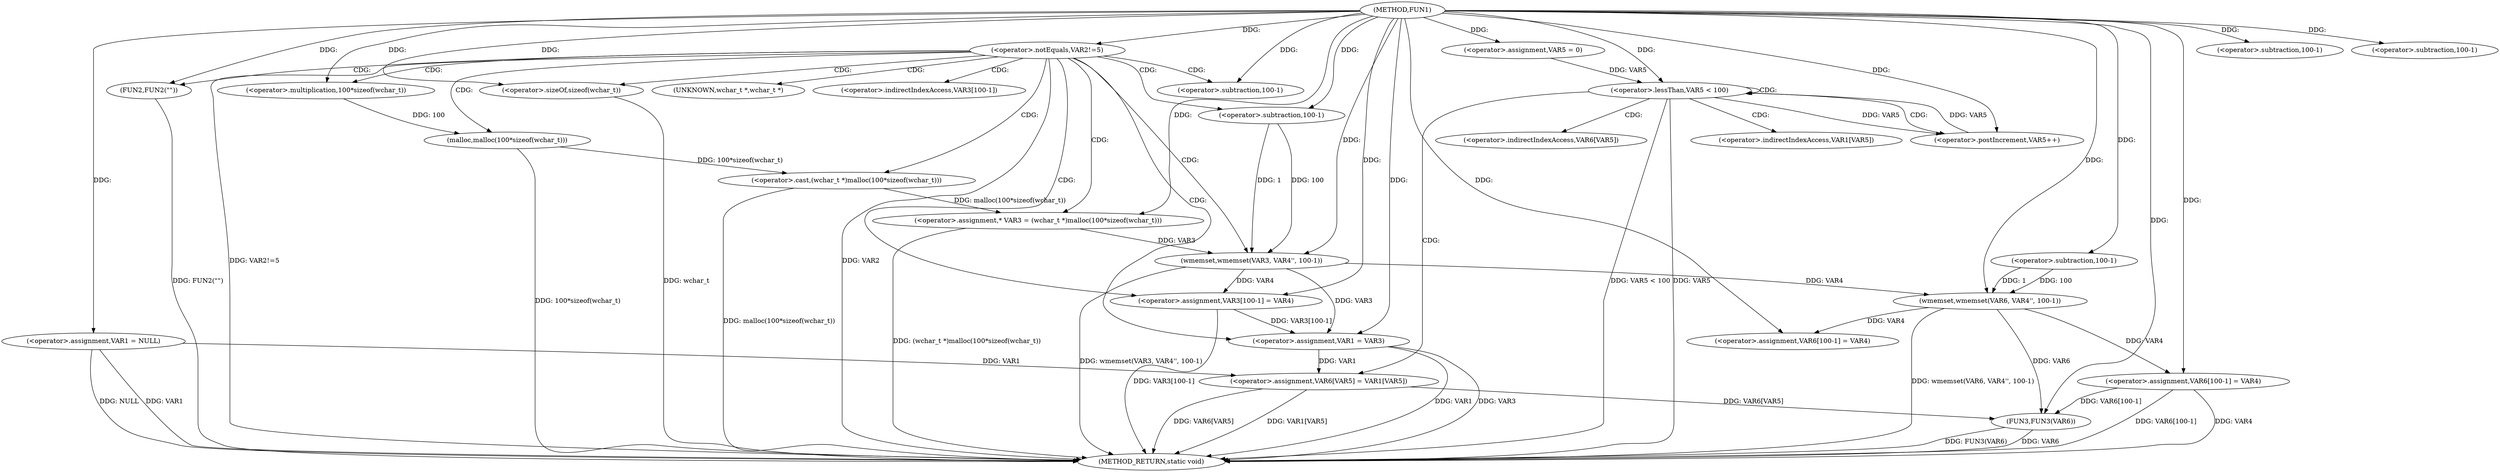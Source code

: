 digraph FUN1 {  
"1000100" [label = "(METHOD,FUN1)" ]
"1000184" [label = "(METHOD_RETURN,static void)" ]
"1000103" [label = "(<operator>.assignment,VAR1 = NULL)" ]
"1000107" [label = "(<operator>.notEquals,VAR2!=5)" ]
"1000111" [label = "(FUN2,FUN2(\"\"))" ]
"1000117" [label = "(<operator>.assignment,* VAR3 = (wchar_t *)malloc(100*sizeof(wchar_t)))" ]
"1000119" [label = "(<operator>.cast,(wchar_t *)malloc(100*sizeof(wchar_t)))" ]
"1000121" [label = "(malloc,malloc(100*sizeof(wchar_t)))" ]
"1000122" [label = "(<operator>.multiplication,100*sizeof(wchar_t))" ]
"1000124" [label = "(<operator>.sizeOf,sizeof(wchar_t))" ]
"1000126" [label = "(wmemset,wmemset(VAR3, VAR4'', 100-1))" ]
"1000129" [label = "(<operator>.subtraction,100-1)" ]
"1000132" [label = "(<operator>.assignment,VAR3[100-1] = VAR4)" ]
"1000135" [label = "(<operator>.subtraction,100-1)" ]
"1000139" [label = "(<operator>.assignment,VAR1 = VAR3)" ]
"1000145" [label = "(wmemset,wmemset(VAR6, VAR4'', 100-1))" ]
"1000148" [label = "(<operator>.subtraction,100-1)" ]
"1000151" [label = "(<operator>.assignment,VAR6[100-1] = VAR4)" ]
"1000154" [label = "(<operator>.subtraction,100-1)" ]
"1000159" [label = "(<operator>.assignment,VAR5 = 0)" ]
"1000162" [label = "(<operator>.lessThan,VAR5 < 100)" ]
"1000165" [label = "(<operator>.postIncrement,VAR5++)" ]
"1000168" [label = "(<operator>.assignment,VAR6[VAR5] = VAR1[VAR5])" ]
"1000175" [label = "(<operator>.assignment,VAR6[100-1] = VAR4)" ]
"1000178" [label = "(<operator>.subtraction,100-1)" ]
"1000182" [label = "(FUN3,FUN3(VAR6))" ]
"1000120" [label = "(UNKNOWN,wchar_t *,wchar_t *)" ]
"1000133" [label = "(<operator>.indirectIndexAccess,VAR3[100-1])" ]
"1000169" [label = "(<operator>.indirectIndexAccess,VAR6[VAR5])" ]
"1000172" [label = "(<operator>.indirectIndexAccess,VAR1[VAR5])" ]
  "1000168" -> "1000184"  [ label = "DDG: VAR1[VAR5]"] 
  "1000124" -> "1000184"  [ label = "DDG: wchar_t"] 
  "1000107" -> "1000184"  [ label = "DDG: VAR2"] 
  "1000107" -> "1000184"  [ label = "DDG: VAR2!=5"] 
  "1000168" -> "1000184"  [ label = "DDG: VAR6[VAR5]"] 
  "1000103" -> "1000184"  [ label = "DDG: VAR1"] 
  "1000103" -> "1000184"  [ label = "DDG: NULL"] 
  "1000139" -> "1000184"  [ label = "DDG: VAR1"] 
  "1000175" -> "1000184"  [ label = "DDG: VAR4"] 
  "1000119" -> "1000184"  [ label = "DDG: malloc(100*sizeof(wchar_t))"] 
  "1000175" -> "1000184"  [ label = "DDG: VAR6[100-1]"] 
  "1000132" -> "1000184"  [ label = "DDG: VAR3[100-1]"] 
  "1000117" -> "1000184"  [ label = "DDG: (wchar_t *)malloc(100*sizeof(wchar_t))"] 
  "1000182" -> "1000184"  [ label = "DDG: FUN3(VAR6)"] 
  "1000126" -> "1000184"  [ label = "DDG: wmemset(VAR3, VAR4'', 100-1)"] 
  "1000139" -> "1000184"  [ label = "DDG: VAR3"] 
  "1000121" -> "1000184"  [ label = "DDG: 100*sizeof(wchar_t)"] 
  "1000145" -> "1000184"  [ label = "DDG: wmemset(VAR6, VAR4'', 100-1)"] 
  "1000162" -> "1000184"  [ label = "DDG: VAR5"] 
  "1000162" -> "1000184"  [ label = "DDG: VAR5 < 100"] 
  "1000111" -> "1000184"  [ label = "DDG: FUN2(\"\")"] 
  "1000182" -> "1000184"  [ label = "DDG: VAR6"] 
  "1000100" -> "1000103"  [ label = "DDG: "] 
  "1000100" -> "1000107"  [ label = "DDG: "] 
  "1000100" -> "1000111"  [ label = "DDG: "] 
  "1000119" -> "1000117"  [ label = "DDG: malloc(100*sizeof(wchar_t))"] 
  "1000100" -> "1000117"  [ label = "DDG: "] 
  "1000121" -> "1000119"  [ label = "DDG: 100*sizeof(wchar_t)"] 
  "1000122" -> "1000121"  [ label = "DDG: 100"] 
  "1000100" -> "1000122"  [ label = "DDG: "] 
  "1000100" -> "1000124"  [ label = "DDG: "] 
  "1000117" -> "1000126"  [ label = "DDG: VAR3"] 
  "1000100" -> "1000126"  [ label = "DDG: "] 
  "1000129" -> "1000126"  [ label = "DDG: 100"] 
  "1000129" -> "1000126"  [ label = "DDG: 1"] 
  "1000100" -> "1000129"  [ label = "DDG: "] 
  "1000126" -> "1000132"  [ label = "DDG: VAR4"] 
  "1000100" -> "1000132"  [ label = "DDG: "] 
  "1000100" -> "1000135"  [ label = "DDG: "] 
  "1000126" -> "1000139"  [ label = "DDG: VAR3"] 
  "1000132" -> "1000139"  [ label = "DDG: VAR3[100-1]"] 
  "1000100" -> "1000139"  [ label = "DDG: "] 
  "1000100" -> "1000145"  [ label = "DDG: "] 
  "1000126" -> "1000145"  [ label = "DDG: VAR4"] 
  "1000148" -> "1000145"  [ label = "DDG: 100"] 
  "1000148" -> "1000145"  [ label = "DDG: 1"] 
  "1000100" -> "1000148"  [ label = "DDG: "] 
  "1000145" -> "1000151"  [ label = "DDG: VAR4"] 
  "1000100" -> "1000151"  [ label = "DDG: "] 
  "1000100" -> "1000154"  [ label = "DDG: "] 
  "1000100" -> "1000159"  [ label = "DDG: "] 
  "1000159" -> "1000162"  [ label = "DDG: VAR5"] 
  "1000165" -> "1000162"  [ label = "DDG: VAR5"] 
  "1000100" -> "1000162"  [ label = "DDG: "] 
  "1000162" -> "1000165"  [ label = "DDG: VAR5"] 
  "1000100" -> "1000165"  [ label = "DDG: "] 
  "1000103" -> "1000168"  [ label = "DDG: VAR1"] 
  "1000139" -> "1000168"  [ label = "DDG: VAR1"] 
  "1000100" -> "1000175"  [ label = "DDG: "] 
  "1000145" -> "1000175"  [ label = "DDG: VAR4"] 
  "1000100" -> "1000178"  [ label = "DDG: "] 
  "1000168" -> "1000182"  [ label = "DDG: VAR6[VAR5]"] 
  "1000175" -> "1000182"  [ label = "DDG: VAR6[100-1]"] 
  "1000145" -> "1000182"  [ label = "DDG: VAR6"] 
  "1000100" -> "1000182"  [ label = "DDG: "] 
  "1000107" -> "1000121"  [ label = "CDG: "] 
  "1000107" -> "1000120"  [ label = "CDG: "] 
  "1000107" -> "1000117"  [ label = "CDG: "] 
  "1000107" -> "1000111"  [ label = "CDG: "] 
  "1000107" -> "1000126"  [ label = "CDG: "] 
  "1000107" -> "1000132"  [ label = "CDG: "] 
  "1000107" -> "1000129"  [ label = "CDG: "] 
  "1000107" -> "1000124"  [ label = "CDG: "] 
  "1000107" -> "1000119"  [ label = "CDG: "] 
  "1000107" -> "1000139"  [ label = "CDG: "] 
  "1000107" -> "1000135"  [ label = "CDG: "] 
  "1000107" -> "1000133"  [ label = "CDG: "] 
  "1000107" -> "1000122"  [ label = "CDG: "] 
  "1000162" -> "1000168"  [ label = "CDG: "] 
  "1000162" -> "1000162"  [ label = "CDG: "] 
  "1000162" -> "1000165"  [ label = "CDG: "] 
  "1000162" -> "1000172"  [ label = "CDG: "] 
  "1000162" -> "1000169"  [ label = "CDG: "] 
}
